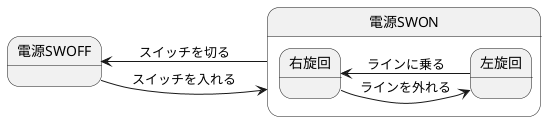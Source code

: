 @startuml 演習6-5-3_ステートマシン図_ライントレーサー
left to right direction
state 電源SWON{
    state 右旋回{
    
    }
    state 左旋回{

    }
}
state 電源SWOFF
電源SWOFF --> 電源SWON : スイッチを入れる
電源SWOFF <-- 電源SWON : スイッチを切る
右旋回 --> 左旋回 :ラインを外れる

右旋回 <-- 左旋回 :ラインに乗る

@enduml